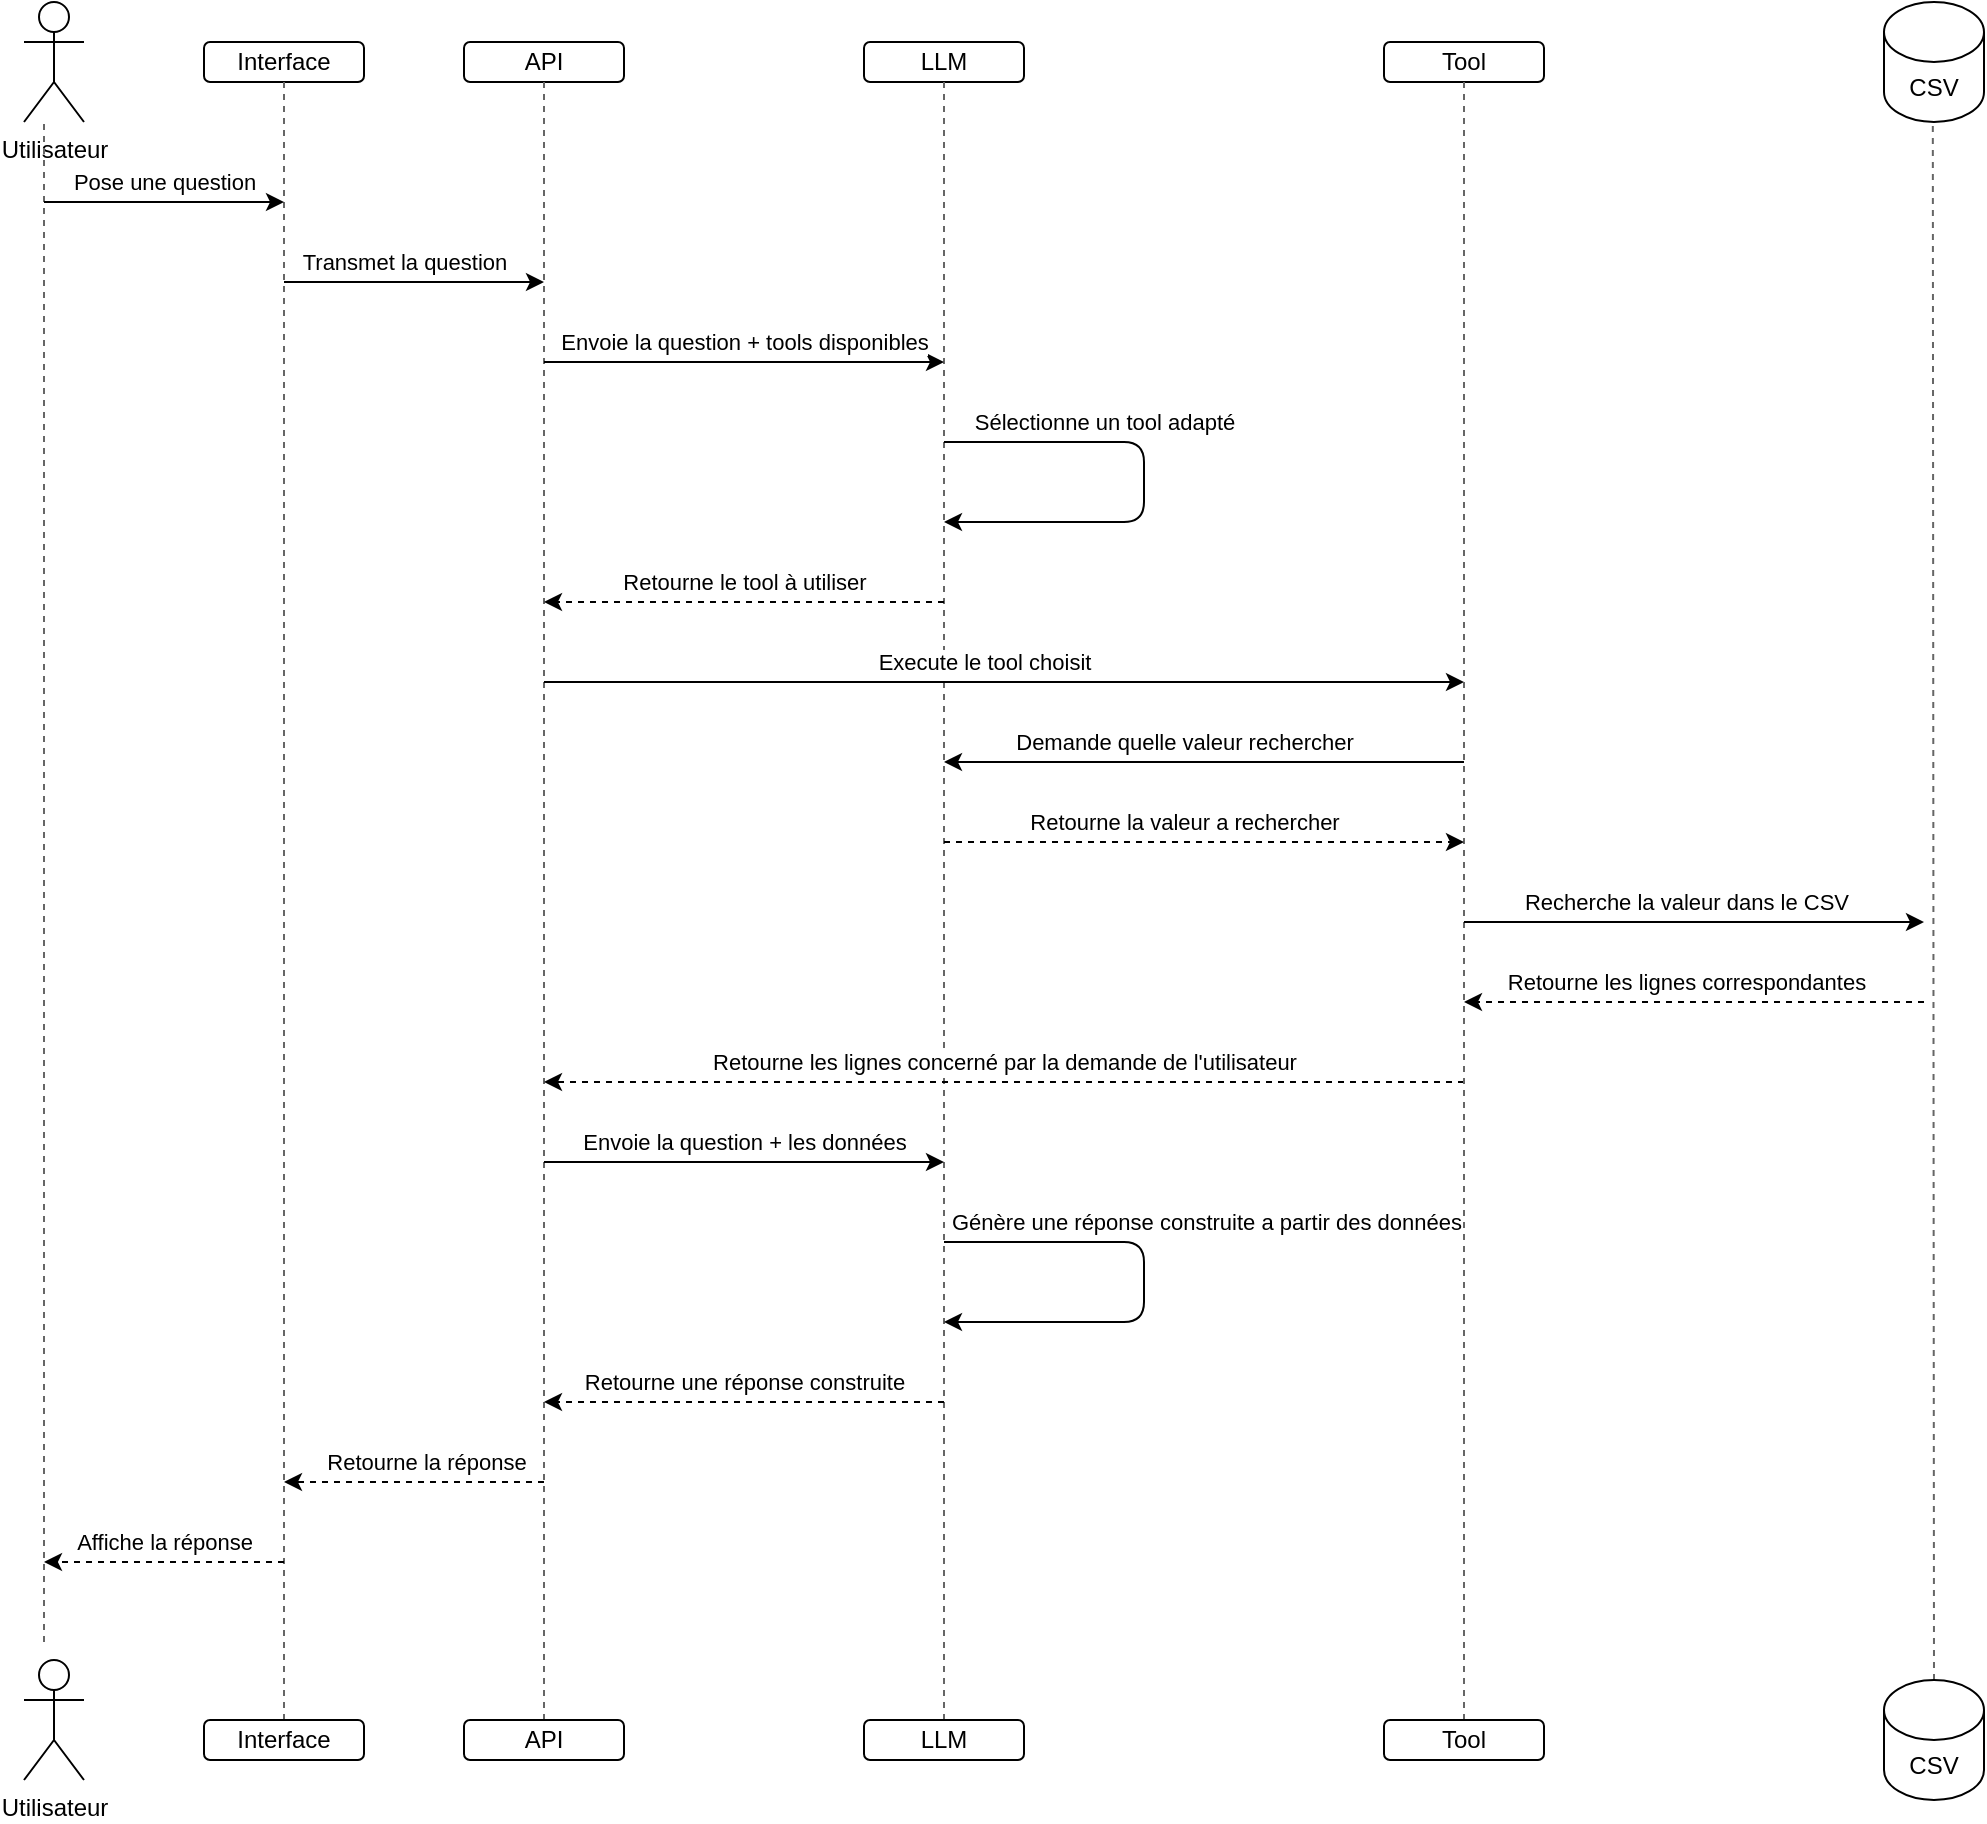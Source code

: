 <mxfile version="26.3.0">
  <diagram name="Page-1" id="l0fzfcdvXxGA1_WkIxQV">
    <mxGraphModel dx="3169" dy="1669" grid="1" gridSize="10" guides="1" tooltips="1" connect="1" arrows="1" fold="1" page="1" pageScale="1" pageWidth="827" pageHeight="1169" math="0" shadow="0">
      <root>
        <mxCell id="0" />
        <mxCell id="1" parent="0" />
        <mxCell id="mMzAAZ2OsC22dy-tFVXr-11" value="&lt;div&gt;Utilisateur&lt;/div&gt;" style="shape=umlActor;verticalLabelPosition=bottom;verticalAlign=top;html=1;outlineConnect=0;" vertex="1" parent="1">
          <mxGeometry x="80" y="340" width="30" height="60" as="geometry" />
        </mxCell>
        <mxCell id="mMzAAZ2OsC22dy-tFVXr-15" value="" style="endArrow=none;dashed=1;html=1;rounded=0;fillColor=#f5f5f5;strokeColor=#666666;" edge="1" parent="1">
          <mxGeometry width="50" height="50" relative="1" as="geometry">
            <mxPoint x="90" y="1160" as="sourcePoint" />
            <mxPoint x="90" y="400" as="targetPoint" />
          </mxGeometry>
        </mxCell>
        <mxCell id="mMzAAZ2OsC22dy-tFVXr-16" value="&lt;div&gt;Utilisateur&lt;/div&gt;" style="shape=umlActor;verticalLabelPosition=bottom;verticalAlign=top;html=1;outlineConnect=0;" vertex="1" parent="1">
          <mxGeometry x="80" y="1169" width="30" height="60" as="geometry" />
        </mxCell>
        <mxCell id="mMzAAZ2OsC22dy-tFVXr-17" value="&lt;div&gt;Interface&lt;/div&gt;" style="rounded=1;whiteSpace=wrap;html=1;" vertex="1" parent="1">
          <mxGeometry x="170" y="360" width="80" height="20" as="geometry" />
        </mxCell>
        <mxCell id="mMzAAZ2OsC22dy-tFVXr-18" value="&lt;div&gt;API&lt;/div&gt;" style="rounded=1;whiteSpace=wrap;html=1;" vertex="1" parent="1">
          <mxGeometry x="300" y="360" width="80" height="20" as="geometry" />
        </mxCell>
        <mxCell id="mMzAAZ2OsC22dy-tFVXr-19" value="LLM" style="rounded=1;whiteSpace=wrap;html=1;" vertex="1" parent="1">
          <mxGeometry x="500" y="360" width="80" height="20" as="geometry" />
        </mxCell>
        <mxCell id="mMzAAZ2OsC22dy-tFVXr-22" value="CSV" style="shape=cylinder3;whiteSpace=wrap;html=1;boundedLbl=1;backgroundOutline=1;size=15;" vertex="1" parent="1">
          <mxGeometry x="1010" y="340" width="50" height="60" as="geometry" />
        </mxCell>
        <mxCell id="mMzAAZ2OsC22dy-tFVXr-23" value="" style="endArrow=none;dashed=1;html=1;rounded=0;exitX=0.5;exitY=0;exitDx=0;exitDy=0;entryX=0.5;entryY=1;entryDx=0;entryDy=0;fillColor=#f5f5f5;strokeColor=#666666;" edge="1" parent="1" source="mMzAAZ2OsC22dy-tFVXr-27" target="mMzAAZ2OsC22dy-tFVXr-17">
          <mxGeometry width="50" height="50" relative="1" as="geometry">
            <mxPoint x="209.41" y="790" as="sourcePoint" />
            <mxPoint x="209.41" y="400" as="targetPoint" />
          </mxGeometry>
        </mxCell>
        <mxCell id="mMzAAZ2OsC22dy-tFVXr-24" value="" style="endArrow=none;dashed=1;html=1;rounded=0;exitX=0.5;exitY=0;exitDx=0;exitDy=0;entryX=0.5;entryY=1;entryDx=0;entryDy=0;fillColor=#f5f5f5;strokeColor=#666666;" edge="1" parent="1" source="mMzAAZ2OsC22dy-tFVXr-28" target="mMzAAZ2OsC22dy-tFVXr-18">
          <mxGeometry width="50" height="50" relative="1" as="geometry">
            <mxPoint x="339.41" y="790" as="sourcePoint" />
            <mxPoint x="339.41" y="400" as="targetPoint" />
          </mxGeometry>
        </mxCell>
        <mxCell id="mMzAAZ2OsC22dy-tFVXr-25" value="" style="endArrow=none;dashed=1;html=1;rounded=0;exitX=0.5;exitY=0;exitDx=0;exitDy=0;entryX=0.5;entryY=1;entryDx=0;entryDy=0;fillColor=#f5f5f5;strokeColor=#666666;" edge="1" parent="1" source="mMzAAZ2OsC22dy-tFVXr-29" target="mMzAAZ2OsC22dy-tFVXr-19">
          <mxGeometry width="50" height="50" relative="1" as="geometry">
            <mxPoint x="539.41" y="790" as="sourcePoint" />
            <mxPoint x="539.41" y="400" as="targetPoint" />
          </mxGeometry>
        </mxCell>
        <mxCell id="mMzAAZ2OsC22dy-tFVXr-26" value="" style="endArrow=none;dashed=1;html=1;rounded=0;exitX=0.5;exitY=0;exitDx=0;exitDy=0;exitPerimeter=0;fillColor=#f5f5f5;strokeColor=#666666;" edge="1" parent="1" source="mMzAAZ2OsC22dy-tFVXr-30">
          <mxGeometry width="50" height="50" relative="1" as="geometry">
            <mxPoint x="1034.41" y="790" as="sourcePoint" />
            <mxPoint x="1034.41" y="400" as="targetPoint" />
          </mxGeometry>
        </mxCell>
        <mxCell id="mMzAAZ2OsC22dy-tFVXr-27" value="&lt;div&gt;Interface&lt;/div&gt;" style="rounded=1;whiteSpace=wrap;html=1;" vertex="1" parent="1">
          <mxGeometry x="170" y="1199" width="80" height="20" as="geometry" />
        </mxCell>
        <mxCell id="mMzAAZ2OsC22dy-tFVXr-28" value="&lt;div&gt;API&lt;/div&gt;" style="rounded=1;whiteSpace=wrap;html=1;" vertex="1" parent="1">
          <mxGeometry x="300" y="1199" width="80" height="20" as="geometry" />
        </mxCell>
        <mxCell id="mMzAAZ2OsC22dy-tFVXr-29" value="LLM" style="rounded=1;whiteSpace=wrap;html=1;" vertex="1" parent="1">
          <mxGeometry x="500" y="1199" width="80" height="20" as="geometry" />
        </mxCell>
        <mxCell id="mMzAAZ2OsC22dy-tFVXr-30" value="CSV" style="shape=cylinder3;whiteSpace=wrap;html=1;boundedLbl=1;backgroundOutline=1;size=15;" vertex="1" parent="1">
          <mxGeometry x="1010" y="1179" width="50" height="60" as="geometry" />
        </mxCell>
        <mxCell id="mMzAAZ2OsC22dy-tFVXr-31" value="" style="endArrow=classic;html=1;rounded=0;" edge="1" parent="1">
          <mxGeometry width="50" height="50" relative="1" as="geometry">
            <mxPoint x="90" y="440" as="sourcePoint" />
            <mxPoint x="210" y="440" as="targetPoint" />
          </mxGeometry>
        </mxCell>
        <mxCell id="mMzAAZ2OsC22dy-tFVXr-32" value="Pose une question" style="edgeLabel;html=1;align=center;verticalAlign=middle;resizable=0;points=[];" vertex="1" connectable="0" parent="mMzAAZ2OsC22dy-tFVXr-31">
          <mxGeometry x="0.067" y="-1" relative="1" as="geometry">
            <mxPoint x="-4" y="-11" as="offset" />
          </mxGeometry>
        </mxCell>
        <mxCell id="mMzAAZ2OsC22dy-tFVXr-33" value="" style="endArrow=classic;html=1;rounded=0;" edge="1" parent="1">
          <mxGeometry width="50" height="50" relative="1" as="geometry">
            <mxPoint x="210" y="480" as="sourcePoint" />
            <mxPoint x="340" y="480" as="targetPoint" />
          </mxGeometry>
        </mxCell>
        <mxCell id="mMzAAZ2OsC22dy-tFVXr-34" value="&lt;div&gt;Transmet la question&lt;/div&gt;" style="edgeLabel;html=1;align=center;verticalAlign=middle;resizable=0;points=[];" vertex="1" connectable="0" parent="mMzAAZ2OsC22dy-tFVXr-33">
          <mxGeometry x="0.261" relative="1" as="geometry">
            <mxPoint x="-22" y="-10" as="offset" />
          </mxGeometry>
        </mxCell>
        <mxCell id="mMzAAZ2OsC22dy-tFVXr-35" value="" style="endArrow=classic;html=1;rounded=0;" edge="1" parent="1">
          <mxGeometry width="50" height="50" relative="1" as="geometry">
            <mxPoint x="340" y="520" as="sourcePoint" />
            <mxPoint x="540" y="520" as="targetPoint" />
          </mxGeometry>
        </mxCell>
        <mxCell id="mMzAAZ2OsC22dy-tFVXr-36" value="&lt;div&gt;Envoie la question + tools disponibles&lt;/div&gt;" style="edgeLabel;html=1;align=center;verticalAlign=middle;resizable=0;points=[];" vertex="1" connectable="0" parent="mMzAAZ2OsC22dy-tFVXr-35">
          <mxGeometry x="0.51" relative="1" as="geometry">
            <mxPoint x="-51" y="-10" as="offset" />
          </mxGeometry>
        </mxCell>
        <mxCell id="mMzAAZ2OsC22dy-tFVXr-37" value="" style="endArrow=classic;html=1;rounded=1;curved=0;" edge="1" parent="1">
          <mxGeometry width="50" height="50" relative="1" as="geometry">
            <mxPoint x="540" y="560" as="sourcePoint" />
            <mxPoint x="540" y="600" as="targetPoint" />
            <Array as="points">
              <mxPoint x="640" y="560" />
              <mxPoint x="640" y="600" />
            </Array>
          </mxGeometry>
        </mxCell>
        <mxCell id="mMzAAZ2OsC22dy-tFVXr-38" value="Sélectionne un tool adapté" style="edgeLabel;html=1;align=center;verticalAlign=middle;resizable=0;points=[];" vertex="1" connectable="0" parent="mMzAAZ2OsC22dy-tFVXr-37">
          <mxGeometry x="-0.083" y="-3" relative="1" as="geometry">
            <mxPoint x="-17" y="-20" as="offset" />
          </mxGeometry>
        </mxCell>
        <mxCell id="mMzAAZ2OsC22dy-tFVXr-39" value="" style="endArrow=classic;html=1;rounded=0;dashed=1;" edge="1" parent="1">
          <mxGeometry width="50" height="50" relative="1" as="geometry">
            <mxPoint x="540" y="640" as="sourcePoint" />
            <mxPoint x="340" y="640" as="targetPoint" />
          </mxGeometry>
        </mxCell>
        <mxCell id="mMzAAZ2OsC22dy-tFVXr-40" value="Retourne le tool à utiliser" style="edgeLabel;html=1;align=center;verticalAlign=middle;resizable=0;points=[];" vertex="1" connectable="0" parent="mMzAAZ2OsC22dy-tFVXr-39">
          <mxGeometry x="-0.33" y="2" relative="1" as="geometry">
            <mxPoint x="-33" y="-12" as="offset" />
          </mxGeometry>
        </mxCell>
        <mxCell id="mMzAAZ2OsC22dy-tFVXr-41" value="" style="endArrow=classic;html=1;rounded=0;dashed=1;curved=0;" edge="1" parent="1">
          <mxGeometry width="50" height="50" relative="1" as="geometry">
            <mxPoint x="800" y="880" as="sourcePoint" />
            <mxPoint x="340" y="880" as="targetPoint" />
          </mxGeometry>
        </mxCell>
        <mxCell id="mMzAAZ2OsC22dy-tFVXr-59" value="&lt;div&gt;Retourne les lignes concerné par la demande de l&#39;utilisateur&lt;/div&gt;" style="edgeLabel;html=1;align=center;verticalAlign=middle;resizable=0;points=[];" vertex="1" connectable="0" parent="mMzAAZ2OsC22dy-tFVXr-41">
          <mxGeometry x="-0.282" y="-3" relative="1" as="geometry">
            <mxPoint x="-65" y="-7" as="offset" />
          </mxGeometry>
        </mxCell>
        <mxCell id="mMzAAZ2OsC22dy-tFVXr-42" value="" style="endArrow=classic;html=1;rounded=0;" edge="1" parent="1">
          <mxGeometry width="50" height="50" relative="1" as="geometry">
            <mxPoint x="340" y="680" as="sourcePoint" />
            <mxPoint x="800" y="680" as="targetPoint" />
          </mxGeometry>
        </mxCell>
        <mxCell id="mMzAAZ2OsC22dy-tFVXr-49" value="&lt;div&gt;Execute le tool choisit&lt;/div&gt;" style="edgeLabel;html=1;align=center;verticalAlign=middle;resizable=0;points=[];" vertex="1" connectable="0" parent="mMzAAZ2OsC22dy-tFVXr-42">
          <mxGeometry x="-0.344" y="-1" relative="1" as="geometry">
            <mxPoint x="69" y="-11" as="offset" />
          </mxGeometry>
        </mxCell>
        <mxCell id="mMzAAZ2OsC22dy-tFVXr-46" value="Tool" style="rounded=1;whiteSpace=wrap;html=1;" vertex="1" parent="1">
          <mxGeometry x="760" y="360" width="80" height="20" as="geometry" />
        </mxCell>
        <mxCell id="mMzAAZ2OsC22dy-tFVXr-47" value="" style="endArrow=none;dashed=1;html=1;rounded=0;exitX=0.5;exitY=0;exitDx=0;exitDy=0;entryX=0.5;entryY=1;entryDx=0;entryDy=0;fillColor=#f5f5f5;strokeColor=#666666;" edge="1" parent="1" source="mMzAAZ2OsC22dy-tFVXr-48" target="mMzAAZ2OsC22dy-tFVXr-46">
          <mxGeometry width="50" height="50" relative="1" as="geometry">
            <mxPoint x="799.41" y="790" as="sourcePoint" />
            <mxPoint x="799.41" y="400" as="targetPoint" />
          </mxGeometry>
        </mxCell>
        <mxCell id="mMzAAZ2OsC22dy-tFVXr-48" value="&lt;div&gt;Tool&lt;/div&gt;" style="rounded=1;whiteSpace=wrap;html=1;" vertex="1" parent="1">
          <mxGeometry x="760" y="1199" width="80" height="20" as="geometry" />
        </mxCell>
        <mxCell id="mMzAAZ2OsC22dy-tFVXr-50" value="" style="endArrow=classic;html=1;rounded=0;" edge="1" parent="1">
          <mxGeometry width="50" height="50" relative="1" as="geometry">
            <mxPoint x="800" y="720" as="sourcePoint" />
            <mxPoint x="540" y="720" as="targetPoint" />
          </mxGeometry>
        </mxCell>
        <mxCell id="mMzAAZ2OsC22dy-tFVXr-51" value="&lt;div&gt;Demande quelle valeur rechercher&lt;/div&gt;" style="edgeLabel;html=1;align=center;verticalAlign=middle;resizable=0;points=[];" vertex="1" connectable="0" parent="mMzAAZ2OsC22dy-tFVXr-50">
          <mxGeometry x="0.408" relative="1" as="geometry">
            <mxPoint x="43" y="-10" as="offset" />
          </mxGeometry>
        </mxCell>
        <mxCell id="mMzAAZ2OsC22dy-tFVXr-52" value="" style="endArrow=classic;html=1;rounded=0;dashed=1;" edge="1" parent="1">
          <mxGeometry width="50" height="50" relative="1" as="geometry">
            <mxPoint x="540" y="760" as="sourcePoint" />
            <mxPoint x="800" y="760" as="targetPoint" />
          </mxGeometry>
        </mxCell>
        <mxCell id="mMzAAZ2OsC22dy-tFVXr-53" value="Retourne la valeur a rechercher" style="edgeLabel;html=1;align=center;verticalAlign=middle;resizable=0;points=[];" vertex="1" connectable="0" parent="mMzAAZ2OsC22dy-tFVXr-52">
          <mxGeometry x="-0.33" y="2" relative="1" as="geometry">
            <mxPoint x="33" y="-8" as="offset" />
          </mxGeometry>
        </mxCell>
        <mxCell id="mMzAAZ2OsC22dy-tFVXr-55" value="" style="endArrow=classic;html=1;rounded=0;" edge="1" parent="1">
          <mxGeometry width="50" height="50" relative="1" as="geometry">
            <mxPoint x="800" y="800" as="sourcePoint" />
            <mxPoint x="1030" y="800" as="targetPoint" />
          </mxGeometry>
        </mxCell>
        <mxCell id="mMzAAZ2OsC22dy-tFVXr-56" value="Recherche la valeur dans le CSV" style="edgeLabel;html=1;align=center;verticalAlign=middle;resizable=0;points=[];" vertex="1" connectable="0" parent="mMzAAZ2OsC22dy-tFVXr-55">
          <mxGeometry x="-0.553" y="1" relative="1" as="geometry">
            <mxPoint x="59" y="-9" as="offset" />
          </mxGeometry>
        </mxCell>
        <mxCell id="mMzAAZ2OsC22dy-tFVXr-57" value="" style="endArrow=classic;html=1;rounded=0;dashed=1;" edge="1" parent="1">
          <mxGeometry width="50" height="50" relative="1" as="geometry">
            <mxPoint x="1030" y="840" as="sourcePoint" />
            <mxPoint x="800" y="840" as="targetPoint" />
          </mxGeometry>
        </mxCell>
        <mxCell id="mMzAAZ2OsC22dy-tFVXr-58" value="Retourne les lignes correspondantes" style="edgeLabel;html=1;align=center;verticalAlign=middle;resizable=0;points=[];" vertex="1" connectable="0" parent="mMzAAZ2OsC22dy-tFVXr-57">
          <mxGeometry x="0.317" y="3" relative="1" as="geometry">
            <mxPoint x="32" y="-13" as="offset" />
          </mxGeometry>
        </mxCell>
        <mxCell id="mMzAAZ2OsC22dy-tFVXr-60" value="" style="endArrow=classic;html=1;rounded=0;" edge="1" parent="1">
          <mxGeometry width="50" height="50" relative="1" as="geometry">
            <mxPoint x="340" y="920" as="sourcePoint" />
            <mxPoint x="540" y="920" as="targetPoint" />
          </mxGeometry>
        </mxCell>
        <mxCell id="mMzAAZ2OsC22dy-tFVXr-61" value="&lt;div&gt;Envoie la question + les données&lt;/div&gt;" style="edgeLabel;html=1;align=center;verticalAlign=middle;resizable=0;points=[];" vertex="1" connectable="0" parent="mMzAAZ2OsC22dy-tFVXr-60">
          <mxGeometry x="0.231" relative="1" as="geometry">
            <mxPoint x="-23" y="-10" as="offset" />
          </mxGeometry>
        </mxCell>
        <mxCell id="mMzAAZ2OsC22dy-tFVXr-62" value="" style="endArrow=classic;html=1;rounded=1;curved=0;" edge="1" parent="1">
          <mxGeometry width="50" height="50" relative="1" as="geometry">
            <mxPoint x="540" y="960" as="sourcePoint" />
            <mxPoint x="540" y="1000" as="targetPoint" />
            <Array as="points">
              <mxPoint x="640" y="960" />
              <mxPoint x="640" y="1000" />
            </Array>
          </mxGeometry>
        </mxCell>
        <mxCell id="mMzAAZ2OsC22dy-tFVXr-63" value="&lt;div&gt;Génère une réponse construite a partir des données&lt;/div&gt;" style="edgeLabel;html=1;align=center;verticalAlign=middle;resizable=0;points=[];" vertex="1" connectable="0" parent="mMzAAZ2OsC22dy-tFVXr-62">
          <mxGeometry x="-0.406" y="2" relative="1" as="geometry">
            <mxPoint x="59" y="-8" as="offset" />
          </mxGeometry>
        </mxCell>
        <mxCell id="mMzAAZ2OsC22dy-tFVXr-64" value="" style="endArrow=classic;html=1;rounded=0;dashed=1;" edge="1" parent="1">
          <mxGeometry width="50" height="50" relative="1" as="geometry">
            <mxPoint x="540" y="1040" as="sourcePoint" />
            <mxPoint x="340" y="1040" as="targetPoint" />
          </mxGeometry>
        </mxCell>
        <mxCell id="mMzAAZ2OsC22dy-tFVXr-65" value="&lt;div&gt;Retourne une réponse construite&lt;/div&gt;" style="edgeLabel;html=1;align=center;verticalAlign=middle;resizable=0;points=[];" vertex="1" connectable="0" parent="mMzAAZ2OsC22dy-tFVXr-64">
          <mxGeometry x="0.36" y="-2" relative="1" as="geometry">
            <mxPoint x="36" y="-8" as="offset" />
          </mxGeometry>
        </mxCell>
        <mxCell id="mMzAAZ2OsC22dy-tFVXr-68" value="" style="endArrow=classic;html=1;rounded=0;dashed=1;" edge="1" parent="1">
          <mxGeometry width="50" height="50" relative="1" as="geometry">
            <mxPoint x="340" y="1080" as="sourcePoint" />
            <mxPoint x="210" y="1080" as="targetPoint" />
          </mxGeometry>
        </mxCell>
        <mxCell id="mMzAAZ2OsC22dy-tFVXr-69" value="Retourne la réponse" style="edgeLabel;html=1;align=center;verticalAlign=middle;resizable=0;points=[];" vertex="1" connectable="0" parent="mMzAAZ2OsC22dy-tFVXr-68">
          <mxGeometry x="0.36" y="-2" relative="1" as="geometry">
            <mxPoint x="29" y="-8" as="offset" />
          </mxGeometry>
        </mxCell>
        <mxCell id="mMzAAZ2OsC22dy-tFVXr-70" value="" style="endArrow=classic;html=1;rounded=0;dashed=1;" edge="1" parent="1">
          <mxGeometry width="50" height="50" relative="1" as="geometry">
            <mxPoint x="210" y="1120" as="sourcePoint" />
            <mxPoint x="90" y="1120" as="targetPoint" />
          </mxGeometry>
        </mxCell>
        <mxCell id="mMzAAZ2OsC22dy-tFVXr-72" value="&lt;div&gt;Affiche la réponse&lt;/div&gt;" style="edgeLabel;html=1;align=center;verticalAlign=middle;resizable=0;points=[];" vertex="1" connectable="0" parent="mMzAAZ2OsC22dy-tFVXr-70">
          <mxGeometry x="-0.429" y="3" relative="1" as="geometry">
            <mxPoint x="-26" y="-13" as="offset" />
          </mxGeometry>
        </mxCell>
      </root>
    </mxGraphModel>
  </diagram>
</mxfile>

